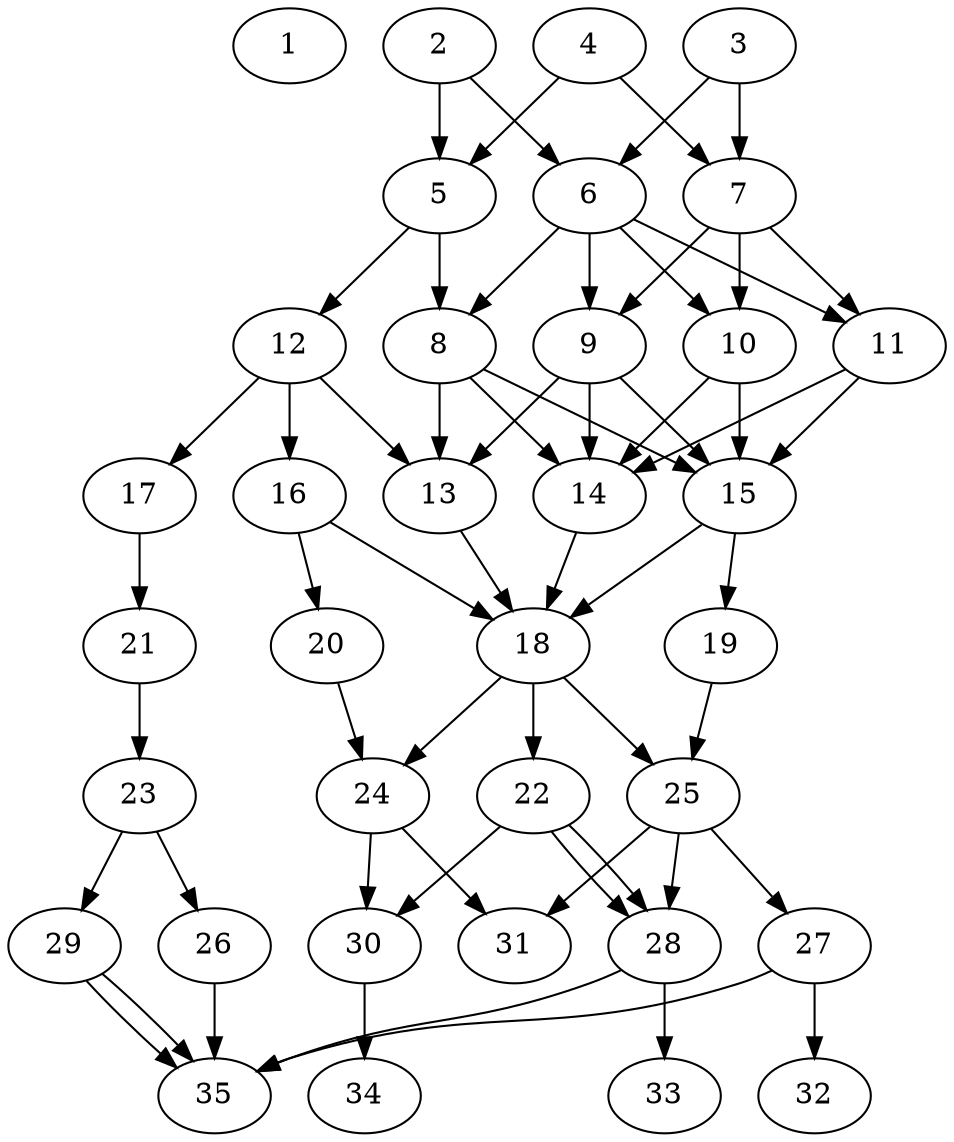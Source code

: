 // DAG automatically generated by daggen at Thu Oct  3 14:05:36 2019
// ./daggen --dot -n 35 --ccr 0.5 --fat 0.5 --regular 0.7 --density 0.7 --mindata 5242880 --maxdata 52428800 
digraph G {
  1 [size="18999296", alpha="0.09", expect_size="9499648"] 
  2 [size="64733184", alpha="0.17", expect_size="32366592"] 
  2 -> 5 [size ="32366592"]
  2 -> 6 [size ="32366592"]
  3 [size="53139456", alpha="0.09", expect_size="26569728"] 
  3 -> 6 [size ="26569728"]
  3 -> 7 [size ="26569728"]
  4 [size="82509824", alpha="0.13", expect_size="41254912"] 
  4 -> 5 [size ="41254912"]
  4 -> 7 [size ="41254912"]
  5 [size="99751936", alpha="0.01", expect_size="49875968"] 
  5 -> 8 [size ="49875968"]
  5 -> 12 [size ="49875968"]
  6 [size="66349056", alpha="0.17", expect_size="33174528"] 
  6 -> 8 [size ="33174528"]
  6 -> 9 [size ="33174528"]
  6 -> 10 [size ="33174528"]
  6 -> 11 [size ="33174528"]
  7 [size="27348992", alpha="0.02", expect_size="13674496"] 
  7 -> 9 [size ="13674496"]
  7 -> 10 [size ="13674496"]
  7 -> 11 [size ="13674496"]
  8 [size="69283840", alpha="0.07", expect_size="34641920"] 
  8 -> 13 [size ="34641920"]
  8 -> 14 [size ="34641920"]
  8 -> 15 [size ="34641920"]
  9 [size="72538112", alpha="0.02", expect_size="36269056"] 
  9 -> 13 [size ="36269056"]
  9 -> 14 [size ="36269056"]
  9 -> 15 [size ="36269056"]
  10 [size="24510464", alpha="0.00", expect_size="12255232"] 
  10 -> 14 [size ="12255232"]
  10 -> 15 [size ="12255232"]
  11 [size="67641344", alpha="0.13", expect_size="33820672"] 
  11 -> 14 [size ="33820672"]
  11 -> 15 [size ="33820672"]
  12 [size="17121280", alpha="0.12", expect_size="8560640"] 
  12 -> 13 [size ="8560640"]
  12 -> 16 [size ="8560640"]
  12 -> 17 [size ="8560640"]
  13 [size="98211840", alpha="0.11", expect_size="49105920"] 
  13 -> 18 [size ="49105920"]
  14 [size="47986688", alpha="0.16", expect_size="23993344"] 
  14 -> 18 [size ="23993344"]
  15 [size="16564224", alpha="0.14", expect_size="8282112"] 
  15 -> 18 [size ="8282112"]
  15 -> 19 [size ="8282112"]
  16 [size="19834880", alpha="0.14", expect_size="9917440"] 
  16 -> 18 [size ="9917440"]
  16 -> 20 [size ="9917440"]
  17 [size="98969600", alpha="0.19", expect_size="49484800"] 
  17 -> 21 [size ="49484800"]
  18 [size="12177408", alpha="0.13", expect_size="6088704"] 
  18 -> 22 [size ="6088704"]
  18 -> 24 [size ="6088704"]
  18 -> 25 [size ="6088704"]
  19 [size="45615104", alpha="0.01", expect_size="22807552"] 
  19 -> 25 [size ="22807552"]
  20 [size="56133632", alpha="0.20", expect_size="28066816"] 
  20 -> 24 [size ="28066816"]
  21 [size="57722880", alpha="0.00", expect_size="28861440"] 
  21 -> 23 [size ="28861440"]
  22 [size="25587712", alpha="0.12", expect_size="12793856"] 
  22 -> 28 [size ="12793856"]
  22 -> 28 [size ="12793856"]
  22 -> 30 [size ="12793856"]
  23 [size="81901568", alpha="0.13", expect_size="40950784"] 
  23 -> 26 [size ="40950784"]
  23 -> 29 [size ="40950784"]
  24 [size="37468160", alpha="0.09", expect_size="18734080"] 
  24 -> 30 [size ="18734080"]
  24 -> 31 [size ="18734080"]
  25 [size="19918848", alpha="0.04", expect_size="9959424"] 
  25 -> 27 [size ="9959424"]
  25 -> 28 [size ="9959424"]
  25 -> 31 [size ="9959424"]
  26 [size="86958080", alpha="0.10", expect_size="43479040"] 
  26 -> 35 [size ="43479040"]
  27 [size="56840192", alpha="0.01", expect_size="28420096"] 
  27 -> 32 [size ="28420096"]
  27 -> 35 [size ="28420096"]
  28 [size="50118656", alpha="0.04", expect_size="25059328"] 
  28 -> 33 [size ="25059328"]
  28 -> 35 [size ="25059328"]
  29 [size="15562752", alpha="0.20", expect_size="7781376"] 
  29 -> 35 [size ="7781376"]
  29 -> 35 [size ="7781376"]
  30 [size="22384640", alpha="0.19", expect_size="11192320"] 
  30 -> 34 [size ="11192320"]
  31 [size="21835776", alpha="0.10", expect_size="10917888"] 
  32 [size="22427648", alpha="0.02", expect_size="11213824"] 
  33 [size="78411776", alpha="0.13", expect_size="39205888"] 
  34 [size="43700224", alpha="0.12", expect_size="21850112"] 
  35 [size="84686848", alpha="0.13", expect_size="42343424"] 
}
